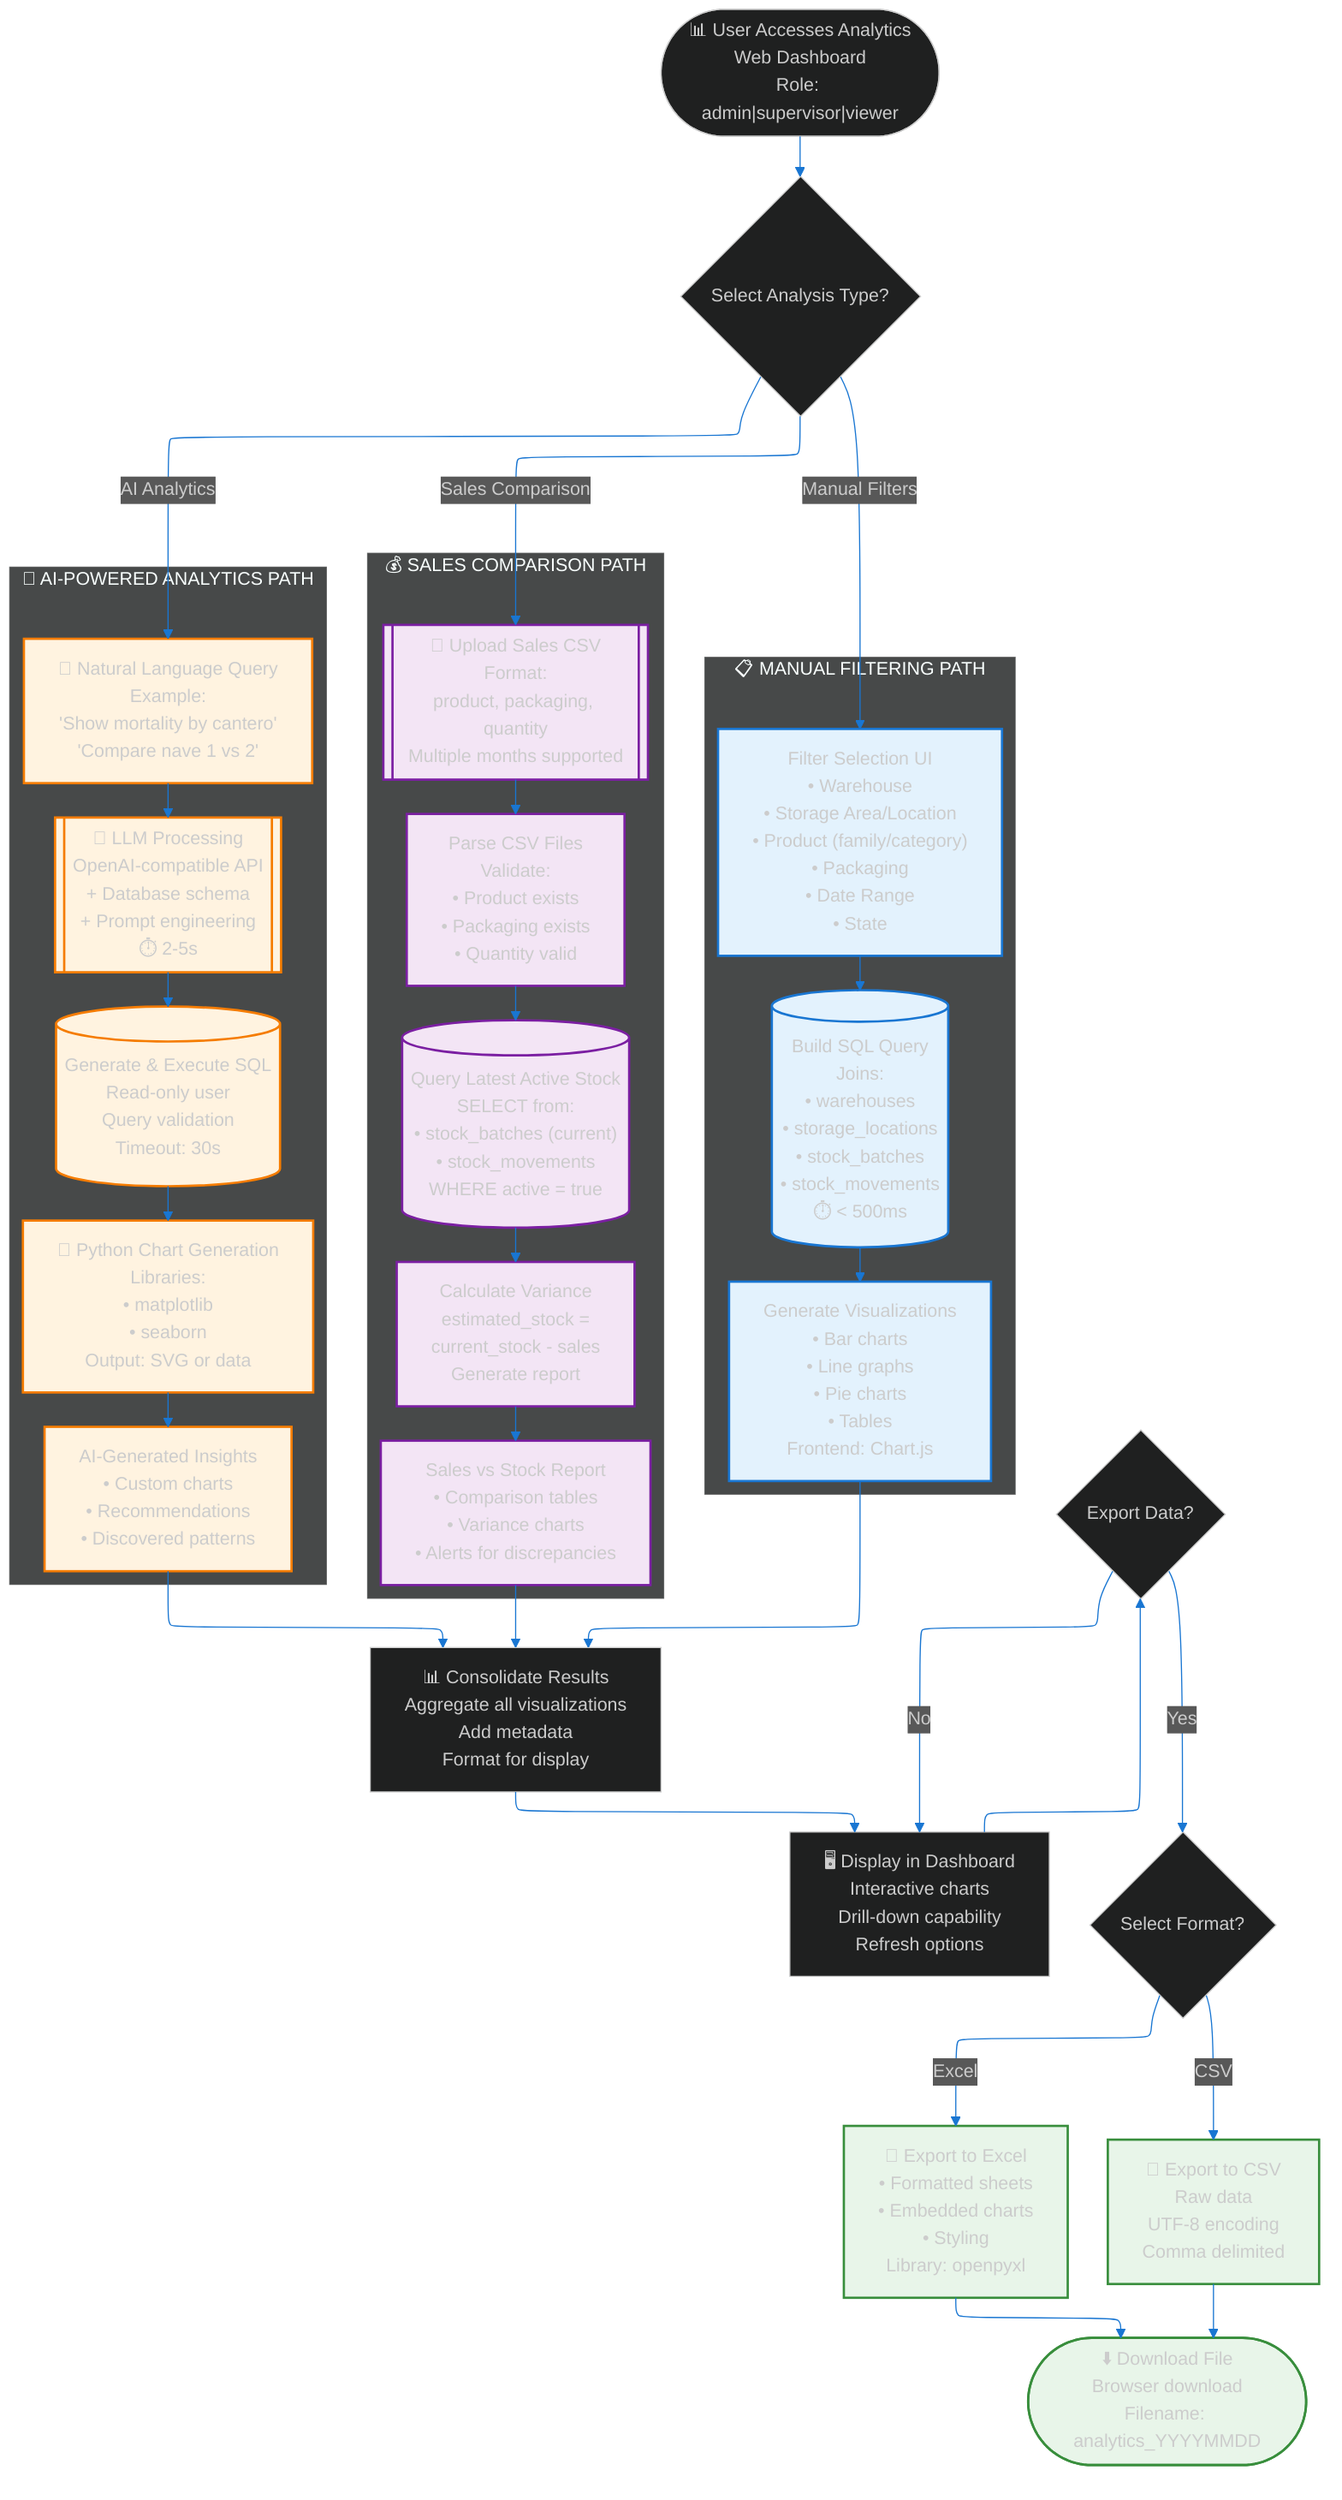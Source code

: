 ---
config:
  theme: dark
  themeVariables:
    primaryColor: '#E3F2FD'
    primaryTextColor: '#0D47A1'
    primaryBorderColor: '#2196F3'
    lineColor: '#1976D2'
    secondaryColor: '#F3E5F5'
    tertiaryColor: '#FFF3E0'
    noteBkgColor: '#FFFDE7'
    noteBorderColor: '#FBC02D'
  layout: elk
---
flowchart TB
    %% ═══════════════════════════════════════════════════════════════════════
    %% DEMETERDOCS - ANALYTICS SYSTEM OVERVIEW
    %% ═══════════════════════════════════════════════════════════════════════
    %% Purpose: Executive-level view of analytics and reporting system
    %% Scope: Complete flow from user query to exported reports
    %% Detail: High-level only - See subflows for implementation
    %% Updated: 2025-10-08 | Version: 1.0 | Mermaid v11.3.0+
    %% ═══════════════════════════════════════════════════════════════════════

    %% ═══════════════════════════════════════════════════════════════════════
    %% LAYER 1: USER ENTRY POINT
    %% ═══════════════════════════════════════════════════════════════════════

    START@{ shape: stadium, label: "📊 User Accesses Analytics
    Web Dashboard
    Role: admin|supervisor|viewer" }

    %% ═══════════════════════════════════════════════════════════════════════
    %% LAYER 2: ANALYSIS TYPE SELECTION
    %% ═══════════════════════════════════════════════════════════════════════

    SELECT_TYPE@{ shape: diamond, label: "Select Analysis Type?" }

    %% ═══════════════════════════════════════════════════════════════════════
    %% PATH 1: MANUAL FILTERING
    %% ═══════════════════════════════════════════════════════════════════════
    %% Detail: See 01_manual_filters_query.mmd

    subgraph MANUAL_PATH["📋 MANUAL FILTERING PATH"]
        direction TB

        MANUAL_UI@{ shape: rect, label: "Filter Selection UI
        • Warehouse
        • Storage Area/Location
        • Product (family/category)
        • Packaging
        • Date Range
        • State" }

        MANUAL_QUERY@{ shape: cyl, label: "Build SQL Query
        Joins:
        • warehouses
        • storage_locations
        • stock_batches
        • stock_movements
        ⏱️ < 500ms" }

        MANUAL_VIZ@{ shape: rect, label: "Generate Visualizations
        • Bar charts
        • Line graphs
        • Pie charts
        • Tables
        Frontend: Chart.js" }
    end

    %% ═══════════════════════════════════════════════════════════════════════
    %% PATH 2: SALES VS STOCK COMPARISON
    %% ═══════════════════════════════════════════════════════════════════════
    %% Detail: See 02_sales_vs_stock_comparison.mmd

    subgraph SALES_PATH["💰 SALES COMPARISON PATH"]
        direction TB

        UPLOAD_CSV@{ shape: subproc, label: "📄 Upload Sales CSV
        Format:
        product, packaging, quantity
        Multiple months supported" }

        PARSE_CSV@{ shape: rect, label: "Parse CSV Files
        Validate:
        • Product exists
        • Packaging exists
        • Quantity valid" }

        QUERY_STOCK@{ shape: cyl, label: "Query Latest Active Stock
        SELECT from:
        • stock_batches (current)
        • stock_movements
        WHERE active = true" }

        CALC_DIFF@{ shape: rect, label: "Calculate Variance
        estimated_stock =
        current_stock - sales

        Generate report" }

        SALES_VIZ@{ shape: rect, label: "Sales vs Stock Report
        • Comparison tables
        • Variance charts
        • Alerts for discrepancies" }
    end

    %% ═══════════════════════════════════════════════════════════════════════
    %% PATH 3: AI-POWERED ANALYTICS
    %% ═══════════════════════════════════════════════════════════════════════
    %% Detail: See 03_ai_powered_analytics.mmd

    subgraph AI_PATH["🤖 AI-POWERED ANALYTICS PATH"]
        direction TB

        AI_INPUT@{ shape: rect, label: "💬 Natural Language Query
        Example:
        'Show mortality by cantero'
        'Compare nave 1 vs 2'" }

        AI_LLM@{ shape: subproc, label: "🧠 LLM Processing
        OpenAI-compatible API
        + Database schema
        + Prompt engineering
        ⏱️ 2-5s" }

        AI_QUERY@{ shape: cyl, label: "Generate & Execute SQL
        Read-only user
        Query validation
        Timeout: 30s" }

        AI_CODE@{ shape: rect, label: "🐍 Python Chart Generation
        Libraries:
        • matplotlib
        • seaborn
        Output: SVG or data" }

        AI_VIZ@{ shape: rect, label: "AI-Generated Insights
        • Custom charts
        • Recommendations
        • Discovered patterns" }
    end

    %% ═══════════════════════════════════════════════════════════════════════
    %% LAYER 3: EXPORT & DELIVERY
    %% ═══════════════════════════════════════════════════════════════════════
    %% Detail: See 04_data_export.mmd

    CONSOLIDATE@{ shape: rect, label: "📊 Consolidate Results
    Aggregate all visualizations
    Add metadata
    Format for display" }

    DISPLAY@{ shape: rect, label: "🖥️ Display in Dashboard
    Interactive charts
    Drill-down capability
    Refresh options" }

    EXPORT_OPTION@{ shape: diamond, label: "Export Data?" }

    EXPORT_FORMAT@{ shape: diamond, label: "Select Format?" }

    EXPORT_EXCEL@{ shape: rect, label: "📗 Export to Excel
    • Formatted sheets
    • Embedded charts
    • Styling
    Library: openpyxl" }

    EXPORT_CSV@{ shape: rect, label: "📄 Export to CSV
    Raw data
    UTF-8 encoding
    Comma delimited" }

    DOWNLOAD@{ shape: stadium, label: "⬇️ Download File
    Browser download
    Filename: analytics_YYYYMMDD" }

    %% ═══════════════════════════════════════════════════════════════════════
    %% CONNECTIONS
    %% ═══════════════════════════════════════════════════════════════════════

    START --> SELECT_TYPE

    SELECT_TYPE -->|Manual Filters| MANUAL_UI
    SELECT_TYPE -->|Sales Comparison| UPLOAD_CSV
    SELECT_TYPE -->|AI Analytics| AI_INPUT

    %% Manual path
    MANUAL_UI --> MANUAL_QUERY
    MANUAL_QUERY --> MANUAL_VIZ
    MANUAL_VIZ --> CONSOLIDATE

    %% Sales path
    UPLOAD_CSV --> PARSE_CSV
    PARSE_CSV --> QUERY_STOCK
    QUERY_STOCK --> CALC_DIFF
    CALC_DIFF --> SALES_VIZ
    SALES_VIZ --> CONSOLIDATE

    %% AI path
    AI_INPUT --> AI_LLM
    AI_LLM --> AI_QUERY
    AI_QUERY --> AI_CODE
    AI_CODE --> AI_VIZ
    AI_VIZ --> CONSOLIDATE

    %% Display and export
    CONSOLIDATE --> DISPLAY
    DISPLAY --> EXPORT_OPTION

    EXPORT_OPTION -->|No| DISPLAY
    EXPORT_OPTION -->|Yes| EXPORT_FORMAT

    EXPORT_FORMAT -->|Excel| EXPORT_EXCEL
    EXPORT_FORMAT -->|CSV| EXPORT_CSV

    EXPORT_EXCEL --> DOWNLOAD
    EXPORT_CSV --> DOWNLOAD

    %% ═══════════════════════════════════════════════════════════════════════
    %% STYLING
    %% ═══════════════════════════════════════════════════════════════════════

    classDef manualStyle fill:#E3F2FD,stroke:#1976D2,stroke-width:2px
    classDef salesStyle fill:#F3E5F5,stroke:#7B1FA2,stroke-width:2px
    classDef aiStyle fill:#FFF3E0,stroke:#F57C00,stroke-width:2px
    classDef exportStyle fill:#E8F5E9,stroke:#388E3C,stroke-width:2px

    class MANUAL_UI,MANUAL_QUERY,MANUAL_VIZ manualStyle
    class UPLOAD_CSV,PARSE_CSV,QUERY_STOCK,CALC_DIFF,SALES_VIZ salesStyle
    class AI_INPUT,AI_LLM,AI_QUERY,AI_CODE,AI_VIZ aiStyle
    class EXPORT_EXCEL,EXPORT_CSV,DOWNLOAD exportStyle